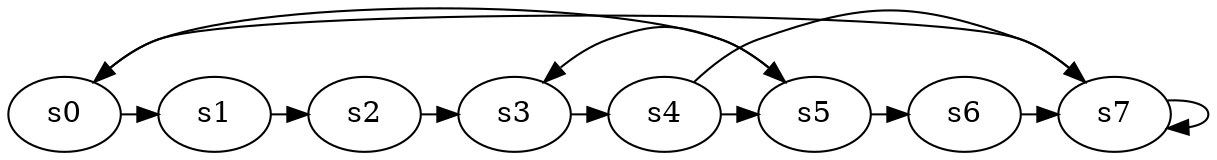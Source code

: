 digraph game_0402_cycle_8 {
    s0 [name="s0", player=1];
    s1 [name="s1", player=1];
    s2 [name="s2", player=1];
    s3 [name="s3", player=1];
    s4 [name="s4", player=0];
    s5 [name="s5", player=1];
    s6 [name="s6", player=0];
    s7 [name="s7", player=0, target=1];

    s0 -> s1 [constraint="time == 4 || time == 5 || time == 6 || time == 8 || time == 17 || time == 23"];
    s1 -> s2 [constraint="time == 10 || time == 13 || time == 16 || time == 20 || time == 23"];
    s2 -> s3 [constraint="time % 3 == 0"];
    s3 -> s4 [constraint="time % 5 == 1 || time % 5 == 4"];
    s4 -> s5 [constraint="time % 2 == 0 || time % 2 == 1"];
    s5 -> s6 [constraint="time == 3 || time == 4 || time == 15 || time == 20 || time == 22 || time == 23"];
    s6 -> s7 [constraint="time % 5 == 4"];
    s7 -> s0 [constraint="time % 2 == 0 && !(time % 3 == 0)"];
    s0 -> s5 [constraint="time == 0"];
    s4 -> s7 [constraint="time == 2 || time == 4 || time == 8"];
    s5 -> s3 [constraint="time == 0"];
    s7 -> s7 [constraint="time % 3 == 0"];
}

